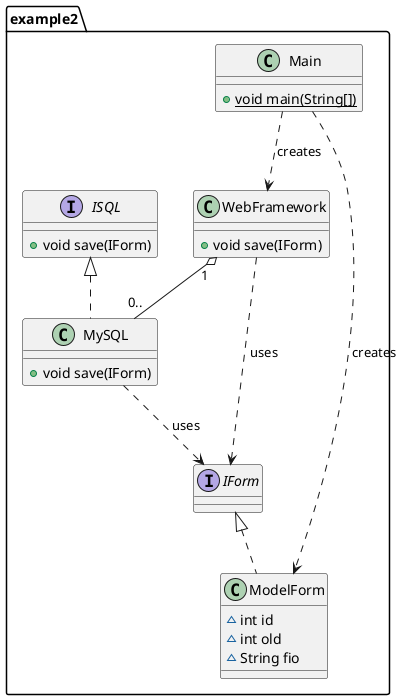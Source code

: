 @startuml
class example2.MySQL {
+ void save(IForm)
}
class example2.WebFramework {
+ void save(IForm)
}
class example2.Main {
+ {static} void main(String[])
}
interface example2.IForm {
}
interface example2.ISQL {
+ void save(IForm)
}
class example2.ModelForm {
~ int id
~ int old
~ String fio
}

'Реализация интерфейсов
example2.ISQL <|.. example2.MySQL
example2.IForm <|.. example2.ModelForm

' Агрегация (Aggregation):
WebFramework "1" o-- "0.." MySQL

'Зависимость: Main зависит от ModelForm и WebFramework для выполнения
'Метод save в WebFramework и MySQL использует IForm
Main ..> ModelForm : creates
Main ..> WebFramework : creates
WebFramework ..> IForm : uses
MySQL ..> IForm : uses
@enduml